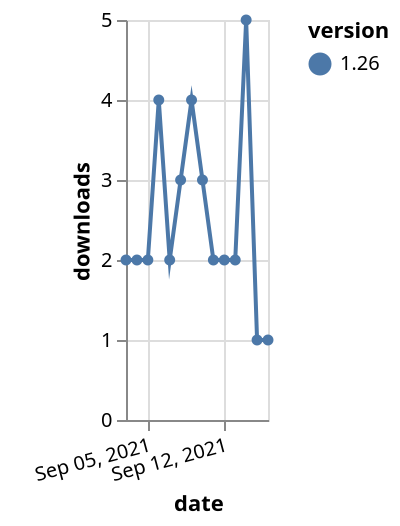 {"$schema": "https://vega.github.io/schema/vega-lite/v5.json", "description": "A simple bar chart with embedded data.", "data": {"values": [{"date": "2021-09-03", "total": 3122, "delta": 2, "version": "1.26"}, {"date": "2021-09-04", "total": 3124, "delta": 2, "version": "1.26"}, {"date": "2021-09-05", "total": 3126, "delta": 2, "version": "1.26"}, {"date": "2021-09-06", "total": 3130, "delta": 4, "version": "1.26"}, {"date": "2021-09-07", "total": 3132, "delta": 2, "version": "1.26"}, {"date": "2021-09-08", "total": 3135, "delta": 3, "version": "1.26"}, {"date": "2021-09-09", "total": 3139, "delta": 4, "version": "1.26"}, {"date": "2021-09-10", "total": 3142, "delta": 3, "version": "1.26"}, {"date": "2021-09-11", "total": 3144, "delta": 2, "version": "1.26"}, {"date": "2021-09-12", "total": 3146, "delta": 2, "version": "1.26"}, {"date": "2021-09-13", "total": 3148, "delta": 2, "version": "1.26"}, {"date": "2021-09-14", "total": 3153, "delta": 5, "version": "1.26"}, {"date": "2021-09-15", "total": 3154, "delta": 1, "version": "1.26"}, {"date": "2021-09-16", "total": 3155, "delta": 1, "version": "1.26"}]}, "width": "container", "mark": {"type": "line", "point": {"filled": true}}, "encoding": {"x": {"field": "date", "type": "temporal", "timeUnit": "yearmonthdate", "title": "date", "axis": {"labelAngle": -15}}, "y": {"field": "delta", "type": "quantitative", "title": "downloads"}, "color": {"field": "version", "type": "nominal"}, "tooltip": {"field": "delta"}}}